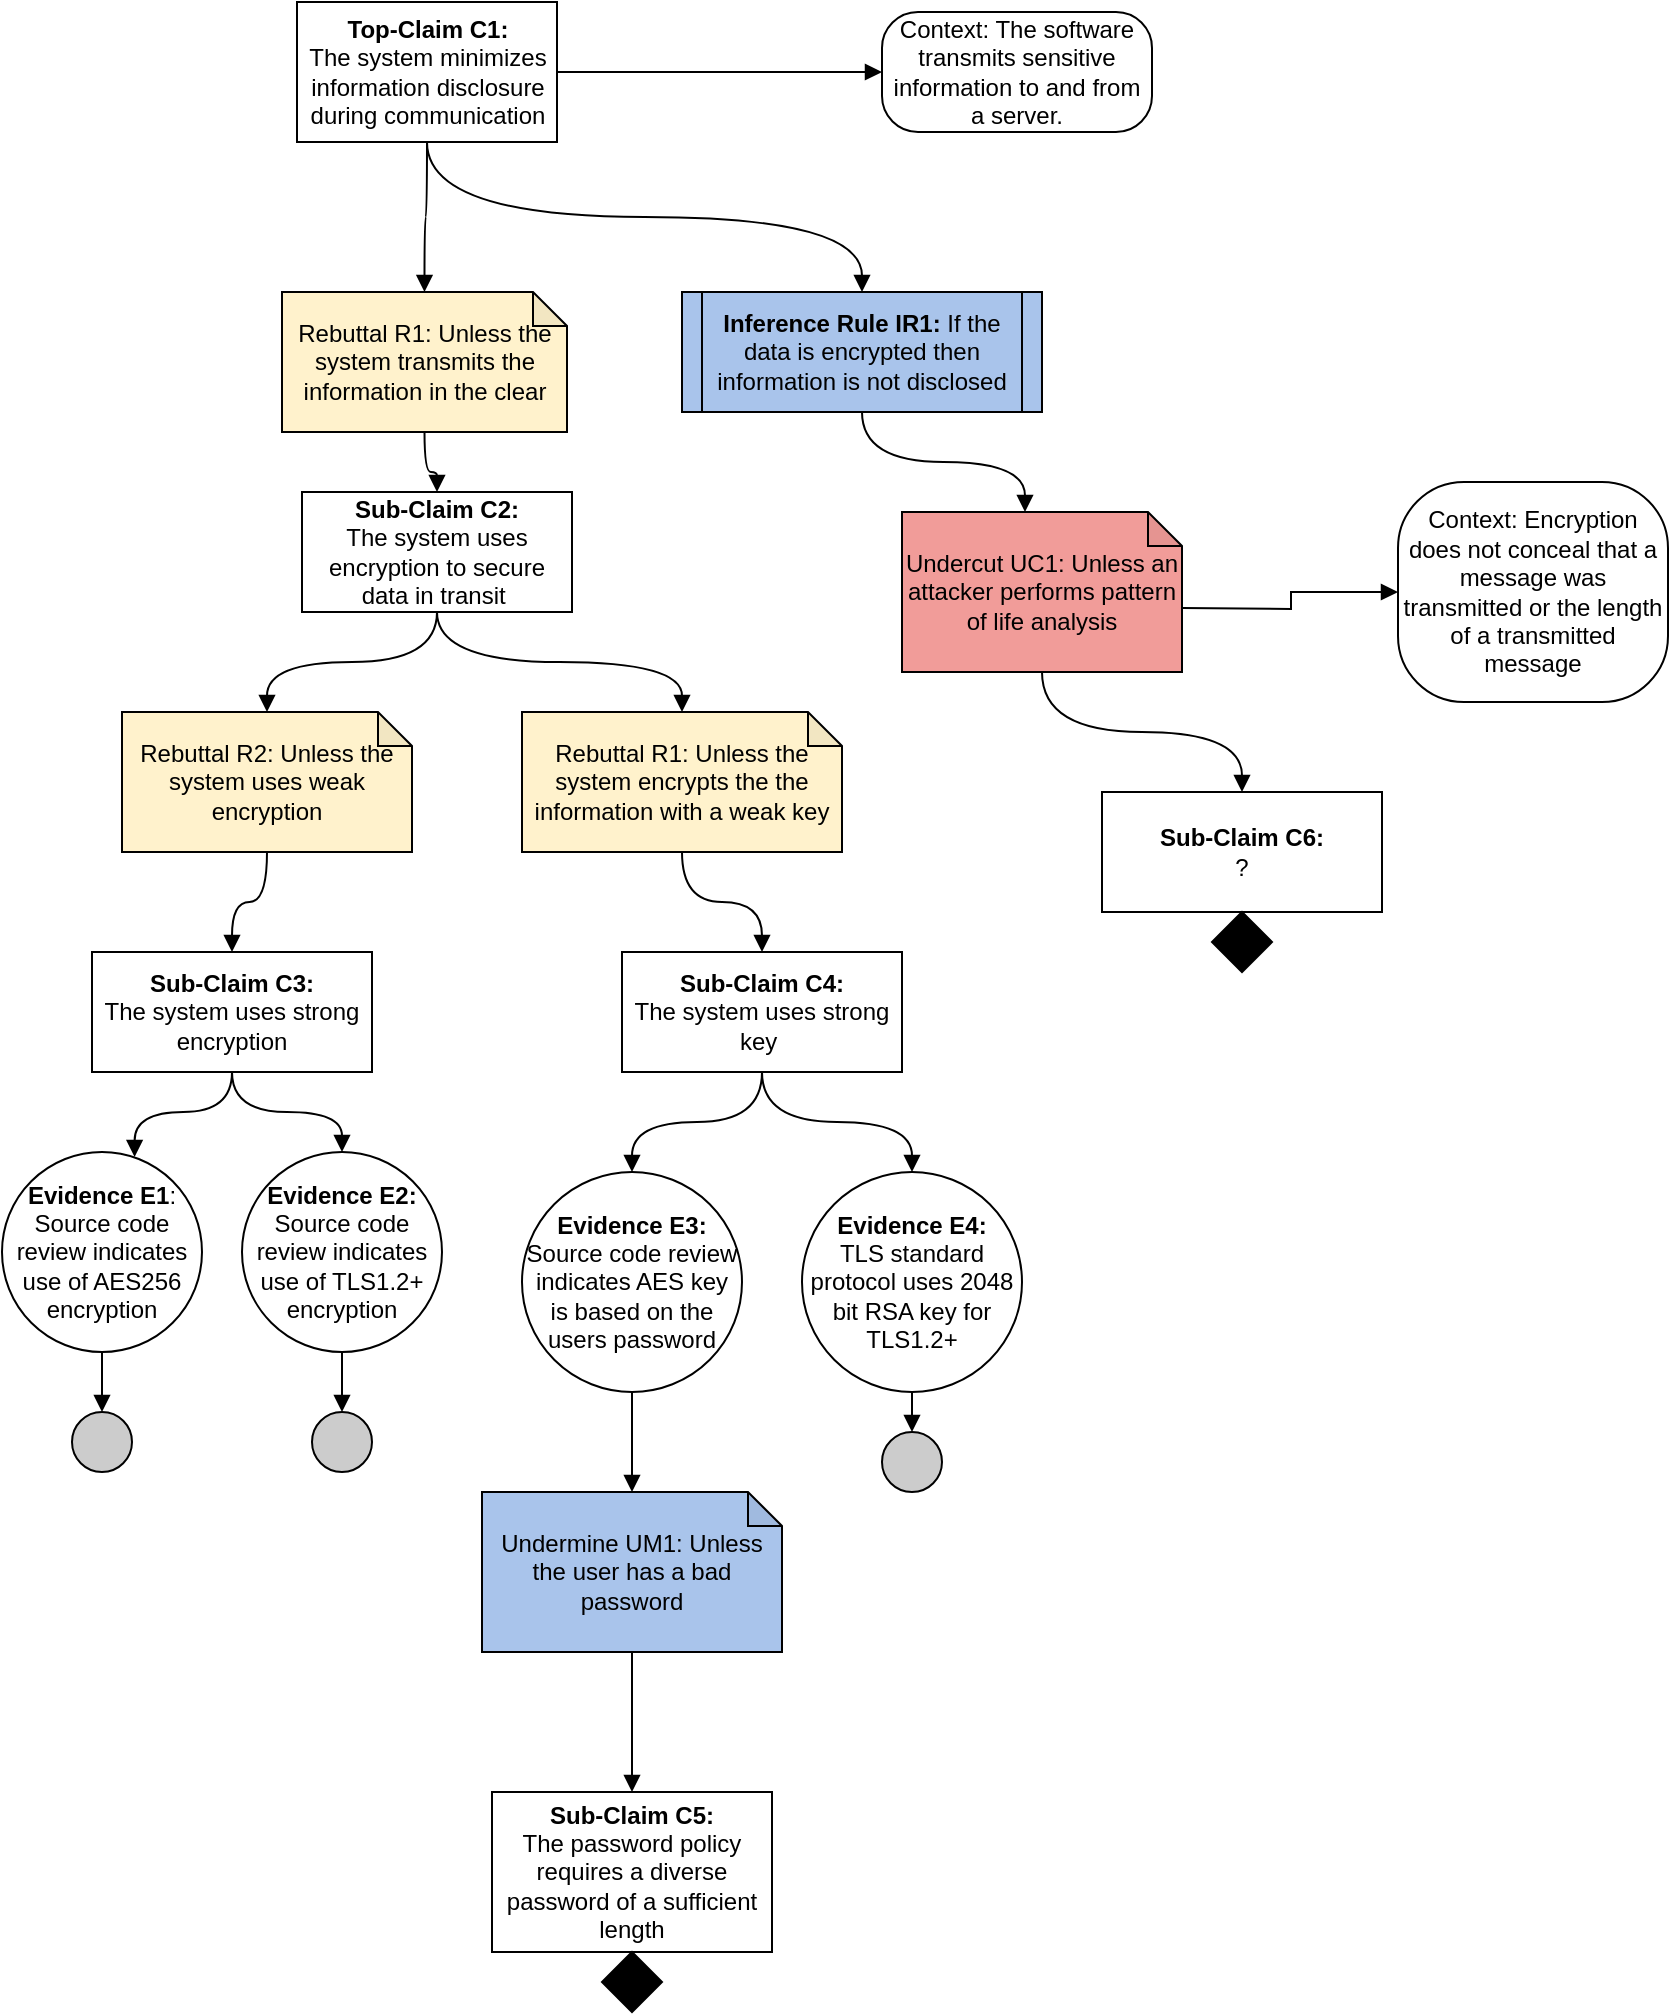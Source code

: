 <mxfile version="15.4.3" type="device"><diagram id="3KmeUak_oXEXrXEWpe3E" name="Page-1"><mxGraphModel dx="981" dy="508" grid="1" gridSize="10" guides="1" tooltips="1" connect="1" arrows="1" fold="1" page="1" pageScale="1" pageWidth="850" pageHeight="1100" math="0" shadow="0"><root><mxCell id="0"/><mxCell id="1" parent="0"/><mxCell id="GILHHJ5YNqT7zgutua1H-2" style="edgeStyle=orthogonalEdgeStyle;rounded=0;orthogonalLoop=1;jettySize=auto;html=1;exitX=1;exitY=0.5;exitDx=0;exitDy=0;entryX=0;entryY=0.5;entryDx=0;entryDy=0;endArrow=block;endFill=1;" edge="1" parent="1" source="GILHHJ5YNqT7zgutua1H-5" target="GILHHJ5YNqT7zgutua1H-6"><mxGeometry relative="1" as="geometry"/></mxCell><mxCell id="GILHHJ5YNqT7zgutua1H-3" value="" style="edgeStyle=orthogonalEdgeStyle;rounded=0;orthogonalLoop=1;jettySize=auto;html=1;endArrow=block;endFill=1;curved=1;" edge="1" parent="1" source="GILHHJ5YNqT7zgutua1H-5" target="GILHHJ5YNqT7zgutua1H-8"><mxGeometry relative="1" as="geometry"/></mxCell><mxCell id="GILHHJ5YNqT7zgutua1H-4" style="edgeStyle=orthogonalEdgeStyle;curved=1;rounded=0;orthogonalLoop=1;jettySize=auto;html=1;exitX=0.5;exitY=1;exitDx=0;exitDy=0;endArrow=block;endFill=1;" edge="1" parent="1" source="GILHHJ5YNqT7zgutua1H-5" target="GILHHJ5YNqT7zgutua1H-37"><mxGeometry relative="1" as="geometry"/></mxCell><mxCell id="GILHHJ5YNqT7zgutua1H-5" value="&lt;b&gt;Top-Claim C1:&lt;br&gt;&lt;/b&gt;The system minimizes information disclosure during communication" style="rounded=0;whiteSpace=wrap;html=1;" vertex="1" parent="1"><mxGeometry x="657.5" y="415" width="130" height="70" as="geometry"/></mxCell><mxCell id="GILHHJ5YNqT7zgutua1H-6" value="Context: The software transmits sensitive information to and from a server." style="rounded=1;whiteSpace=wrap;html=1;arcSize=30;" vertex="1" parent="1"><mxGeometry x="950" y="420" width="135" height="60" as="geometry"/></mxCell><mxCell id="GILHHJ5YNqT7zgutua1H-7" style="edgeStyle=orthogonalEdgeStyle;curved=1;rounded=0;orthogonalLoop=1;jettySize=auto;html=1;endArrow=block;endFill=1;" edge="1" parent="1" source="GILHHJ5YNqT7zgutua1H-8" target="GILHHJ5YNqT7zgutua1H-11"><mxGeometry relative="1" as="geometry"/></mxCell><mxCell id="GILHHJ5YNqT7zgutua1H-8" value="Rebuttal R1: Unless the system transmits the information in the clear" style="shape=note;whiteSpace=wrap;html=1;backgroundOutline=1;darkOpacity=0.05;size=17;fillColor=#FFF2CC;" vertex="1" parent="1"><mxGeometry x="650" y="560" width="142.5" height="70" as="geometry"/></mxCell><mxCell id="GILHHJ5YNqT7zgutua1H-9" style="edgeStyle=orthogonalEdgeStyle;curved=1;rounded=0;orthogonalLoop=1;jettySize=auto;html=1;exitX=0.5;exitY=1;exitDx=0;exitDy=0;entryX=0.5;entryY=0;entryDx=0;entryDy=0;entryPerimeter=0;endArrow=block;endFill=1;" edge="1" parent="1" source="GILHHJ5YNqT7zgutua1H-11" target="GILHHJ5YNqT7zgutua1H-13"><mxGeometry relative="1" as="geometry"/></mxCell><mxCell id="GILHHJ5YNqT7zgutua1H-10" style="edgeStyle=orthogonalEdgeStyle;curved=1;rounded=0;orthogonalLoop=1;jettySize=auto;html=1;exitX=0.5;exitY=1;exitDx=0;exitDy=0;entryX=0.5;entryY=0;entryDx=0;entryDy=0;entryPerimeter=0;endArrow=block;endFill=1;" edge="1" parent="1" source="GILHHJ5YNqT7zgutua1H-11" target="GILHHJ5YNqT7zgutua1H-15"><mxGeometry relative="1" as="geometry"/></mxCell><mxCell id="GILHHJ5YNqT7zgutua1H-11" value="&lt;b&gt;Sub-Claim C2:&lt;br&gt;&lt;/b&gt;The system uses encryption to secure data in transit&amp;nbsp;" style="rounded=0;whiteSpace=wrap;html=1;" vertex="1" parent="1"><mxGeometry x="660" y="660" width="135" height="60" as="geometry"/></mxCell><mxCell id="GILHHJ5YNqT7zgutua1H-12" style="edgeStyle=orthogonalEdgeStyle;curved=1;rounded=0;orthogonalLoop=1;jettySize=auto;html=1;exitX=0.5;exitY=1;exitDx=0;exitDy=0;exitPerimeter=0;entryX=0.5;entryY=0;entryDx=0;entryDy=0;endArrow=block;endFill=1;" edge="1" parent="1" source="GILHHJ5YNqT7zgutua1H-13" target="GILHHJ5YNqT7zgutua1H-18"><mxGeometry relative="1" as="geometry"/></mxCell><mxCell id="GILHHJ5YNqT7zgutua1H-13" value="Rebuttal R2: Unless the system uses weak encryption" style="shape=note;whiteSpace=wrap;html=1;backgroundOutline=1;darkOpacity=0.05;size=17;fillColor=#FFF2CC;" vertex="1" parent="1"><mxGeometry x="570" y="770" width="145" height="70" as="geometry"/></mxCell><mxCell id="GILHHJ5YNqT7zgutua1H-14" style="edgeStyle=orthogonalEdgeStyle;curved=1;rounded=0;orthogonalLoop=1;jettySize=auto;html=1;endArrow=block;endFill=1;" edge="1" parent="1" source="GILHHJ5YNqT7zgutua1H-15" target="GILHHJ5YNqT7zgutua1H-20"><mxGeometry relative="1" as="geometry"/></mxCell><mxCell id="GILHHJ5YNqT7zgutua1H-15" value="Rebuttal R1: Unless the system encrypts the the information with a weak key" style="shape=note;whiteSpace=wrap;html=1;backgroundOutline=1;darkOpacity=0.05;size=17;fillColor=#FFF2CC;" vertex="1" parent="1"><mxGeometry x="770" y="770" width="160" height="70" as="geometry"/></mxCell><mxCell id="GILHHJ5YNqT7zgutua1H-16" style="edgeStyle=orthogonalEdgeStyle;curved=1;rounded=0;orthogonalLoop=1;jettySize=auto;html=1;exitX=0.5;exitY=1;exitDx=0;exitDy=0;entryX=0.663;entryY=0.025;entryDx=0;entryDy=0;entryPerimeter=0;endArrow=block;endFill=1;" edge="1" parent="1" source="GILHHJ5YNqT7zgutua1H-18" target="GILHHJ5YNqT7zgutua1H-22"><mxGeometry relative="1" as="geometry"/></mxCell><mxCell id="GILHHJ5YNqT7zgutua1H-17" style="edgeStyle=orthogonalEdgeStyle;curved=1;rounded=0;orthogonalLoop=1;jettySize=auto;html=1;entryX=0.5;entryY=0;entryDx=0;entryDy=0;endArrow=block;endFill=1;" edge="1" parent="1" source="GILHHJ5YNqT7zgutua1H-18" target="GILHHJ5YNqT7zgutua1H-24"><mxGeometry relative="1" as="geometry"/></mxCell><mxCell id="GILHHJ5YNqT7zgutua1H-18" value="&lt;b&gt;Sub-Claim C3:&lt;br&gt;&lt;/b&gt;The system uses strong encryption" style="rounded=0;whiteSpace=wrap;html=1;" vertex="1" parent="1"><mxGeometry x="555" y="890" width="140" height="60" as="geometry"/></mxCell><mxCell id="GILHHJ5YNqT7zgutua1H-19" style="edgeStyle=orthogonalEdgeStyle;curved=1;rounded=0;orthogonalLoop=1;jettySize=auto;html=1;entryX=0.5;entryY=0;entryDx=0;entryDy=0;endArrow=block;endFill=1;" edge="1" parent="1" source="GILHHJ5YNqT7zgutua1H-20" target="GILHHJ5YNqT7zgutua1H-28"><mxGeometry relative="1" as="geometry"/></mxCell><mxCell id="GILHHJ5YNqT7zgutua1H-20" value="&lt;b&gt;Sub-Claim C4:&lt;br&gt;&lt;/b&gt;The system uses strong key&amp;nbsp;" style="rounded=0;whiteSpace=wrap;html=1;" vertex="1" parent="1"><mxGeometry x="820" y="890" width="140" height="60" as="geometry"/></mxCell><mxCell id="GILHHJ5YNqT7zgutua1H-21" style="edgeStyle=orthogonalEdgeStyle;curved=1;rounded=0;orthogonalLoop=1;jettySize=auto;html=1;entryX=0.5;entryY=0;entryDx=0;entryDy=0;endArrow=block;endFill=1;" edge="1" parent="1" source="GILHHJ5YNqT7zgutua1H-22" target="GILHHJ5YNqT7zgutua1H-25"><mxGeometry relative="1" as="geometry"/></mxCell><mxCell id="GILHHJ5YNqT7zgutua1H-22" value="&lt;b&gt;Evidence E1&lt;/b&gt;:&lt;br&gt;Source code review indicates use of AES256 encryption" style="ellipse;whiteSpace=wrap;html=1;aspect=fixed;fillColor=#ffffff;rounded=0;" vertex="1" parent="1"><mxGeometry x="510" y="990" width="100" height="100" as="geometry"/></mxCell><mxCell id="GILHHJ5YNqT7zgutua1H-23" style="edgeStyle=orthogonalEdgeStyle;curved=1;rounded=0;orthogonalLoop=1;jettySize=auto;html=1;entryX=0.5;entryY=0;entryDx=0;entryDy=0;endArrow=block;endFill=1;" edge="1" parent="1" source="GILHHJ5YNqT7zgutua1H-24" target="GILHHJ5YNqT7zgutua1H-26"><mxGeometry relative="1" as="geometry"/></mxCell><mxCell id="GILHHJ5YNqT7zgutua1H-24" value="&lt;b&gt;Evidence E2:&lt;/b&gt;&lt;br&gt;Source code review indicates use of TLS1.2+ encryption" style="ellipse;whiteSpace=wrap;html=1;aspect=fixed;fillColor=#ffffff;rounded=0;" vertex="1" parent="1"><mxGeometry x="630" y="990" width="100" height="100" as="geometry"/></mxCell><mxCell id="GILHHJ5YNqT7zgutua1H-25" value="" style="ellipse;whiteSpace=wrap;html=1;aspect=fixed;fillColor=#CCCCCC;" vertex="1" parent="1"><mxGeometry x="545" y="1120" width="30" height="30" as="geometry"/></mxCell><mxCell id="GILHHJ5YNqT7zgutua1H-26" value="" style="ellipse;whiteSpace=wrap;html=1;aspect=fixed;fillColor=#CCCCCC;" vertex="1" parent="1"><mxGeometry x="665" y="1120" width="30" height="30" as="geometry"/></mxCell><mxCell id="GILHHJ5YNqT7zgutua1H-27" style="edgeStyle=orthogonalEdgeStyle;curved=1;rounded=0;orthogonalLoop=1;jettySize=auto;html=1;entryX=0.5;entryY=0;entryDx=0;entryDy=0;entryPerimeter=0;endArrow=block;endFill=1;" edge="1" parent="1" source="GILHHJ5YNqT7zgutua1H-28" target="GILHHJ5YNqT7zgutua1H-30"><mxGeometry relative="1" as="geometry"/></mxCell><mxCell id="GILHHJ5YNqT7zgutua1H-28" value="&lt;b&gt;Evidence E3:&lt;/b&gt;&lt;br&gt;Source code review indicates AES key is based on the users password" style="ellipse;whiteSpace=wrap;html=1;aspect=fixed;fillColor=#ffffff;rounded=0;" vertex="1" parent="1"><mxGeometry x="770" y="1000" width="110" height="110" as="geometry"/></mxCell><mxCell id="GILHHJ5YNqT7zgutua1H-29" style="edgeStyle=orthogonalEdgeStyle;curved=1;rounded=0;orthogonalLoop=1;jettySize=auto;html=1;endArrow=block;endFill=1;" edge="1" parent="1" source="GILHHJ5YNqT7zgutua1H-30" target="GILHHJ5YNqT7zgutua1H-32"><mxGeometry relative="1" as="geometry"/></mxCell><mxCell id="GILHHJ5YNqT7zgutua1H-30" value="Undermine UM1: Unless the user has a bad password" style="shape=note;whiteSpace=wrap;html=1;backgroundOutline=1;darkOpacity=0.05;size=17;fillColor=#A9C4EB;" vertex="1" parent="1"><mxGeometry x="750" y="1160" width="150" height="80" as="geometry"/></mxCell><mxCell id="GILHHJ5YNqT7zgutua1H-32" value="&lt;b&gt;Sub-Claim C5:&lt;br&gt;&lt;/b&gt;The password policy requires a diverse password of a sufficient length" style="rounded=0;whiteSpace=wrap;html=1;" vertex="1" parent="1"><mxGeometry x="755" y="1310" width="140" height="80" as="geometry"/></mxCell><mxCell id="GILHHJ5YNqT7zgutua1H-36" style="edgeStyle=orthogonalEdgeStyle;curved=1;rounded=0;orthogonalLoop=1;jettySize=auto;html=1;entryX=0;entryY=0;entryDx=61.5;entryDy=0;entryPerimeter=0;endArrow=block;endFill=1;" edge="1" parent="1" source="GILHHJ5YNqT7zgutua1H-37" target="GILHHJ5YNqT7zgutua1H-39"><mxGeometry relative="1" as="geometry"/></mxCell><mxCell id="GILHHJ5YNqT7zgutua1H-37" value="&lt;b&gt;Inference Rule IR1:&lt;/b&gt; If the data is encrypted then information is not disclosed" style="shape=process;whiteSpace=wrap;html=1;backgroundOutline=1;fillColor=#A9C4EB;size=0.056;" vertex="1" parent="1"><mxGeometry x="850" y="560" width="180" height="60" as="geometry"/></mxCell><mxCell id="GILHHJ5YNqT7zgutua1H-38" style="edgeStyle=orthogonalEdgeStyle;curved=1;rounded=0;orthogonalLoop=1;jettySize=auto;html=1;endArrow=block;endFill=1;" edge="1" parent="1" source="GILHHJ5YNqT7zgutua1H-39" target="GILHHJ5YNqT7zgutua1H-40"><mxGeometry relative="1" as="geometry"/></mxCell><mxCell id="GILHHJ5YNqT7zgutua1H-39" value="Undercut UC1: Unless an attacker performs pattern of life analysis" style="shape=note;whiteSpace=wrap;html=1;backgroundOutline=1;darkOpacity=0.05;size=17;fillColor=#F19C99;" vertex="1" parent="1"><mxGeometry x="960" y="670" width="140" height="80" as="geometry"/></mxCell><mxCell id="GILHHJ5YNqT7zgutua1H-40" value="&lt;b&gt;Sub-Claim C6:&lt;br&gt;&lt;/b&gt;?" style="rounded=0;whiteSpace=wrap;html=1;" vertex="1" parent="1"><mxGeometry x="1060" y="810" width="140" height="60" as="geometry"/></mxCell><mxCell id="GILHHJ5YNqT7zgutua1H-42" value="&lt;b&gt;Evidence E4:&lt;/b&gt;&lt;br&gt;TLS standard protocol uses 2048 bit RSA key for TLS1.2+" style="ellipse;whiteSpace=wrap;html=1;aspect=fixed;fillColor=#ffffff;rounded=0;" vertex="1" parent="1"><mxGeometry x="910" y="1000" width="110" height="110" as="geometry"/></mxCell><mxCell id="GILHHJ5YNqT7zgutua1H-43" style="edgeStyle=orthogonalEdgeStyle;curved=1;rounded=0;orthogonalLoop=1;jettySize=auto;html=1;entryX=0.5;entryY=0;entryDx=0;entryDy=0;endArrow=block;endFill=1;exitX=0.5;exitY=1;exitDx=0;exitDy=0;" edge="1" parent="1" source="GILHHJ5YNqT7zgutua1H-20" target="GILHHJ5YNqT7zgutua1H-42"><mxGeometry relative="1" as="geometry"><mxPoint x="945.014" y="960" as="sourcePoint"/><mxPoint x="914.98" y="1010" as="targetPoint"/></mxGeometry></mxCell><mxCell id="GILHHJ5YNqT7zgutua1H-44" value="" style="ellipse;whiteSpace=wrap;html=1;aspect=fixed;fillColor=#CCCCCC;" vertex="1" parent="1"><mxGeometry x="950" y="1130" width="30" height="30" as="geometry"/></mxCell><mxCell id="GILHHJ5YNqT7zgutua1H-45" style="edgeStyle=orthogonalEdgeStyle;curved=1;rounded=0;orthogonalLoop=1;jettySize=auto;html=1;endArrow=block;endFill=1;exitX=0.5;exitY=1;exitDx=0;exitDy=0;entryX=0.5;entryY=0;entryDx=0;entryDy=0;" edge="1" parent="1" source="GILHHJ5YNqT7zgutua1H-42" target="GILHHJ5YNqT7zgutua1H-44"><mxGeometry relative="1" as="geometry"><mxPoint x="910" y="1100" as="sourcePoint"/><mxPoint x="940" y="1130" as="targetPoint"/></mxGeometry></mxCell><mxCell id="GILHHJ5YNqT7zgutua1H-46" value="" style="rhombus;whiteSpace=wrap;html=1;fillColor=#000000;" vertex="1" parent="1"><mxGeometry x="810" y="1390" width="30" height="30" as="geometry"/></mxCell><mxCell id="GILHHJ5YNqT7zgutua1H-48" value="Context: Encryption does not conceal that a message was transmitted or the length of a transmitted message" style="rounded=1;whiteSpace=wrap;html=1;arcSize=30;" vertex="1" parent="1"><mxGeometry x="1208" y="655" width="135" height="110" as="geometry"/></mxCell><mxCell id="GILHHJ5YNqT7zgutua1H-49" style="edgeStyle=orthogonalEdgeStyle;rounded=0;orthogonalLoop=1;jettySize=auto;html=1;entryX=0;entryY=0.5;entryDx=0;entryDy=0;endArrow=block;endFill=1;" edge="1" parent="1" target="GILHHJ5YNqT7zgutua1H-48"><mxGeometry relative="1" as="geometry"><mxPoint x="1100" y="718" as="sourcePoint"/><mxPoint x="1356.5" y="650" as="targetPoint"/></mxGeometry></mxCell><mxCell id="GILHHJ5YNqT7zgutua1H-50" value="" style="rhombus;whiteSpace=wrap;html=1;fillColor=#000000;" vertex="1" parent="1"><mxGeometry x="1115" y="870" width="30" height="30" as="geometry"/></mxCell></root></mxGraphModel></diagram></mxfile>